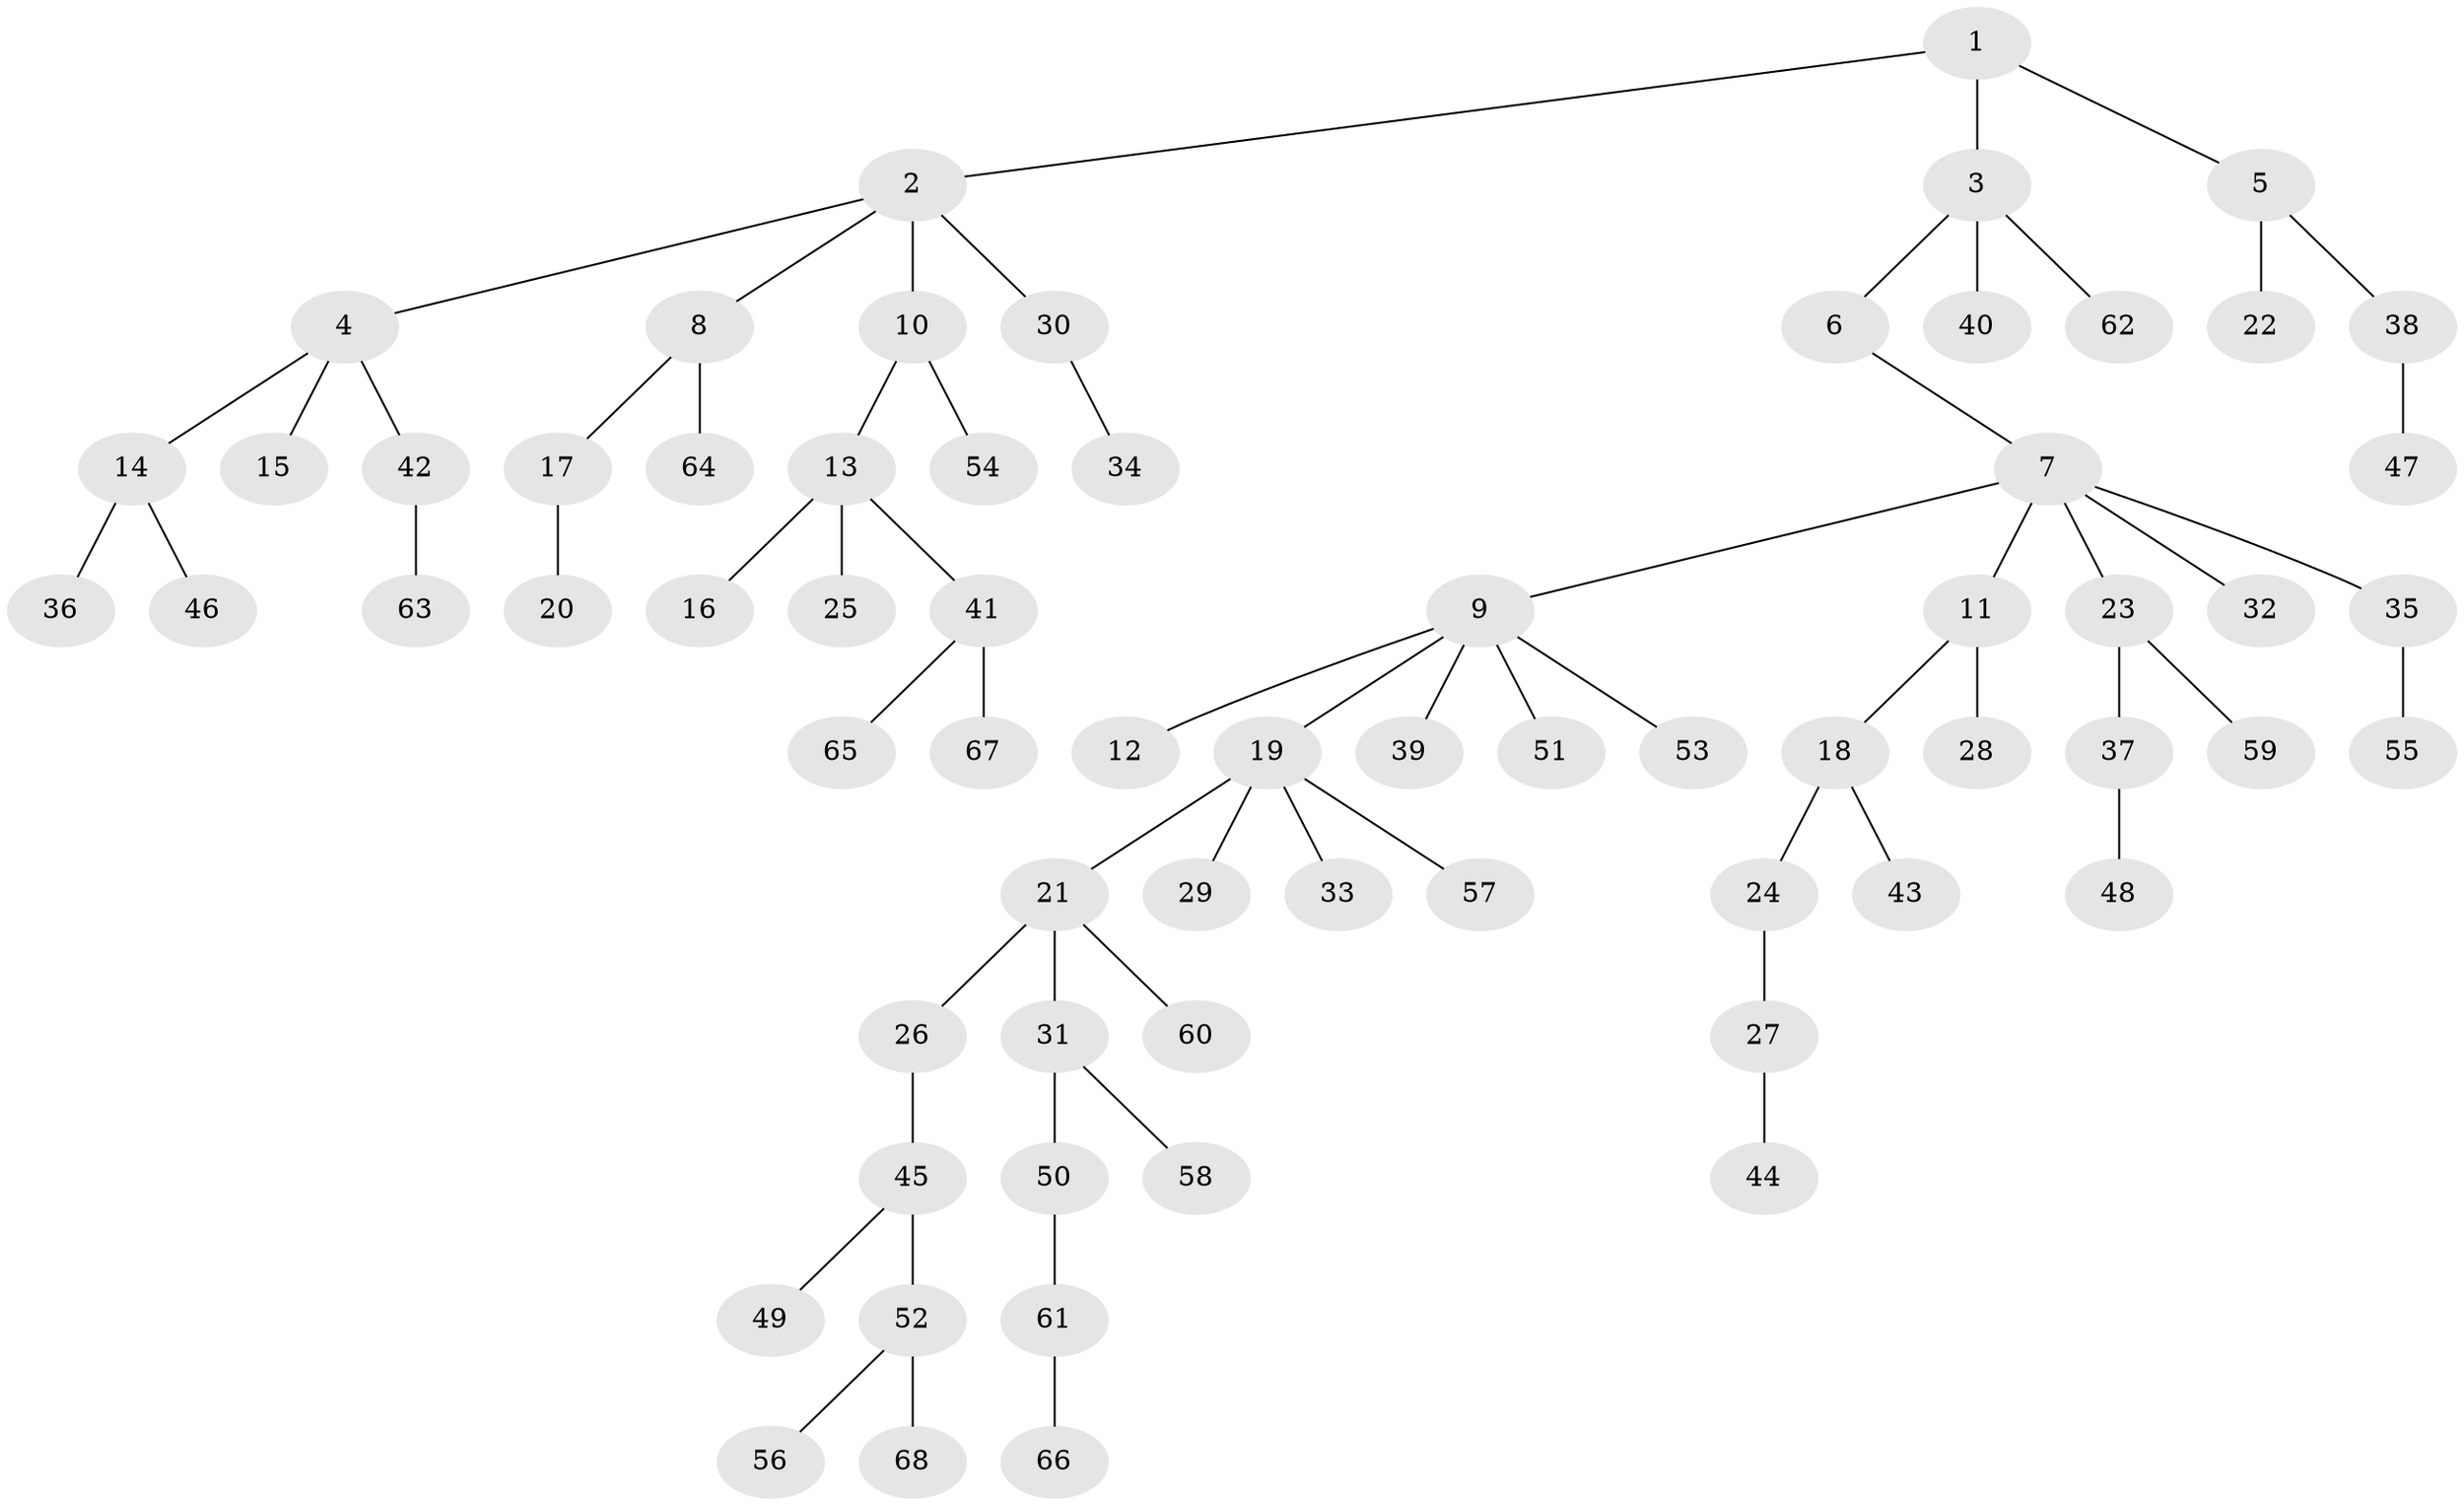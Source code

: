 // Generated by graph-tools (version 1.1) at 2025/36/03/09/25 02:36:49]
// undirected, 68 vertices, 67 edges
graph export_dot {
graph [start="1"]
  node [color=gray90,style=filled];
  1;
  2;
  3;
  4;
  5;
  6;
  7;
  8;
  9;
  10;
  11;
  12;
  13;
  14;
  15;
  16;
  17;
  18;
  19;
  20;
  21;
  22;
  23;
  24;
  25;
  26;
  27;
  28;
  29;
  30;
  31;
  32;
  33;
  34;
  35;
  36;
  37;
  38;
  39;
  40;
  41;
  42;
  43;
  44;
  45;
  46;
  47;
  48;
  49;
  50;
  51;
  52;
  53;
  54;
  55;
  56;
  57;
  58;
  59;
  60;
  61;
  62;
  63;
  64;
  65;
  66;
  67;
  68;
  1 -- 2;
  1 -- 3;
  1 -- 5;
  2 -- 4;
  2 -- 8;
  2 -- 10;
  2 -- 30;
  3 -- 6;
  3 -- 40;
  3 -- 62;
  4 -- 14;
  4 -- 15;
  4 -- 42;
  5 -- 22;
  5 -- 38;
  6 -- 7;
  7 -- 9;
  7 -- 11;
  7 -- 23;
  7 -- 32;
  7 -- 35;
  8 -- 17;
  8 -- 64;
  9 -- 12;
  9 -- 19;
  9 -- 39;
  9 -- 51;
  9 -- 53;
  10 -- 13;
  10 -- 54;
  11 -- 18;
  11 -- 28;
  13 -- 16;
  13 -- 25;
  13 -- 41;
  14 -- 36;
  14 -- 46;
  17 -- 20;
  18 -- 24;
  18 -- 43;
  19 -- 21;
  19 -- 29;
  19 -- 33;
  19 -- 57;
  21 -- 26;
  21 -- 31;
  21 -- 60;
  23 -- 37;
  23 -- 59;
  24 -- 27;
  26 -- 45;
  27 -- 44;
  30 -- 34;
  31 -- 50;
  31 -- 58;
  35 -- 55;
  37 -- 48;
  38 -- 47;
  41 -- 65;
  41 -- 67;
  42 -- 63;
  45 -- 49;
  45 -- 52;
  50 -- 61;
  52 -- 56;
  52 -- 68;
  61 -- 66;
}
